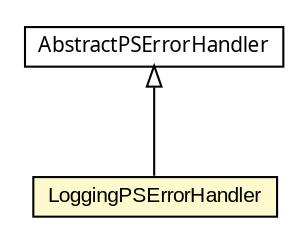 #!/usr/local/bin/dot
#
# Class diagram 
# Generated by UMLGraph version 5.1 (http://www.umlgraph.org/)
#

digraph G {
	edge [fontname="arial",fontsize=10,labelfontname="arial",labelfontsize=10];
	node [fontname="arial",fontsize=10,shape=plaintext];
	nodesep=0.25;
	ranksep=0.5;
	// com.helger.schematron.pure.errorhandler.LoggingPSErrorHandler
	c5735 [label=<<table title="com.helger.schematron.pure.errorhandler.LoggingPSErrorHandler" border="0" cellborder="1" cellspacing="0" cellpadding="2" port="p" bgcolor="lemonChiffon" href="./LoggingPSErrorHandler.html">
		<tr><td><table border="0" cellspacing="0" cellpadding="1">
<tr><td align="center" balign="center"> LoggingPSErrorHandler </td></tr>
		</table></td></tr>
		</table>>, fontname="arial", fontcolor="black", fontsize=10.0];
	// com.helger.schematron.pure.errorhandler.AbstractPSErrorHandler
	c5739 [label=<<table title="com.helger.schematron.pure.errorhandler.AbstractPSErrorHandler" border="0" cellborder="1" cellspacing="0" cellpadding="2" port="p" href="./AbstractPSErrorHandler.html">
		<tr><td><table border="0" cellspacing="0" cellpadding="1">
<tr><td align="center" balign="center"><font face="ariali"> AbstractPSErrorHandler </font></td></tr>
		</table></td></tr>
		</table>>, fontname="arial", fontcolor="black", fontsize=10.0];
	//com.helger.schematron.pure.errorhandler.LoggingPSErrorHandler extends com.helger.schematron.pure.errorhandler.AbstractPSErrorHandler
	c5739:p -> c5735:p [dir=back,arrowtail=empty];
}

